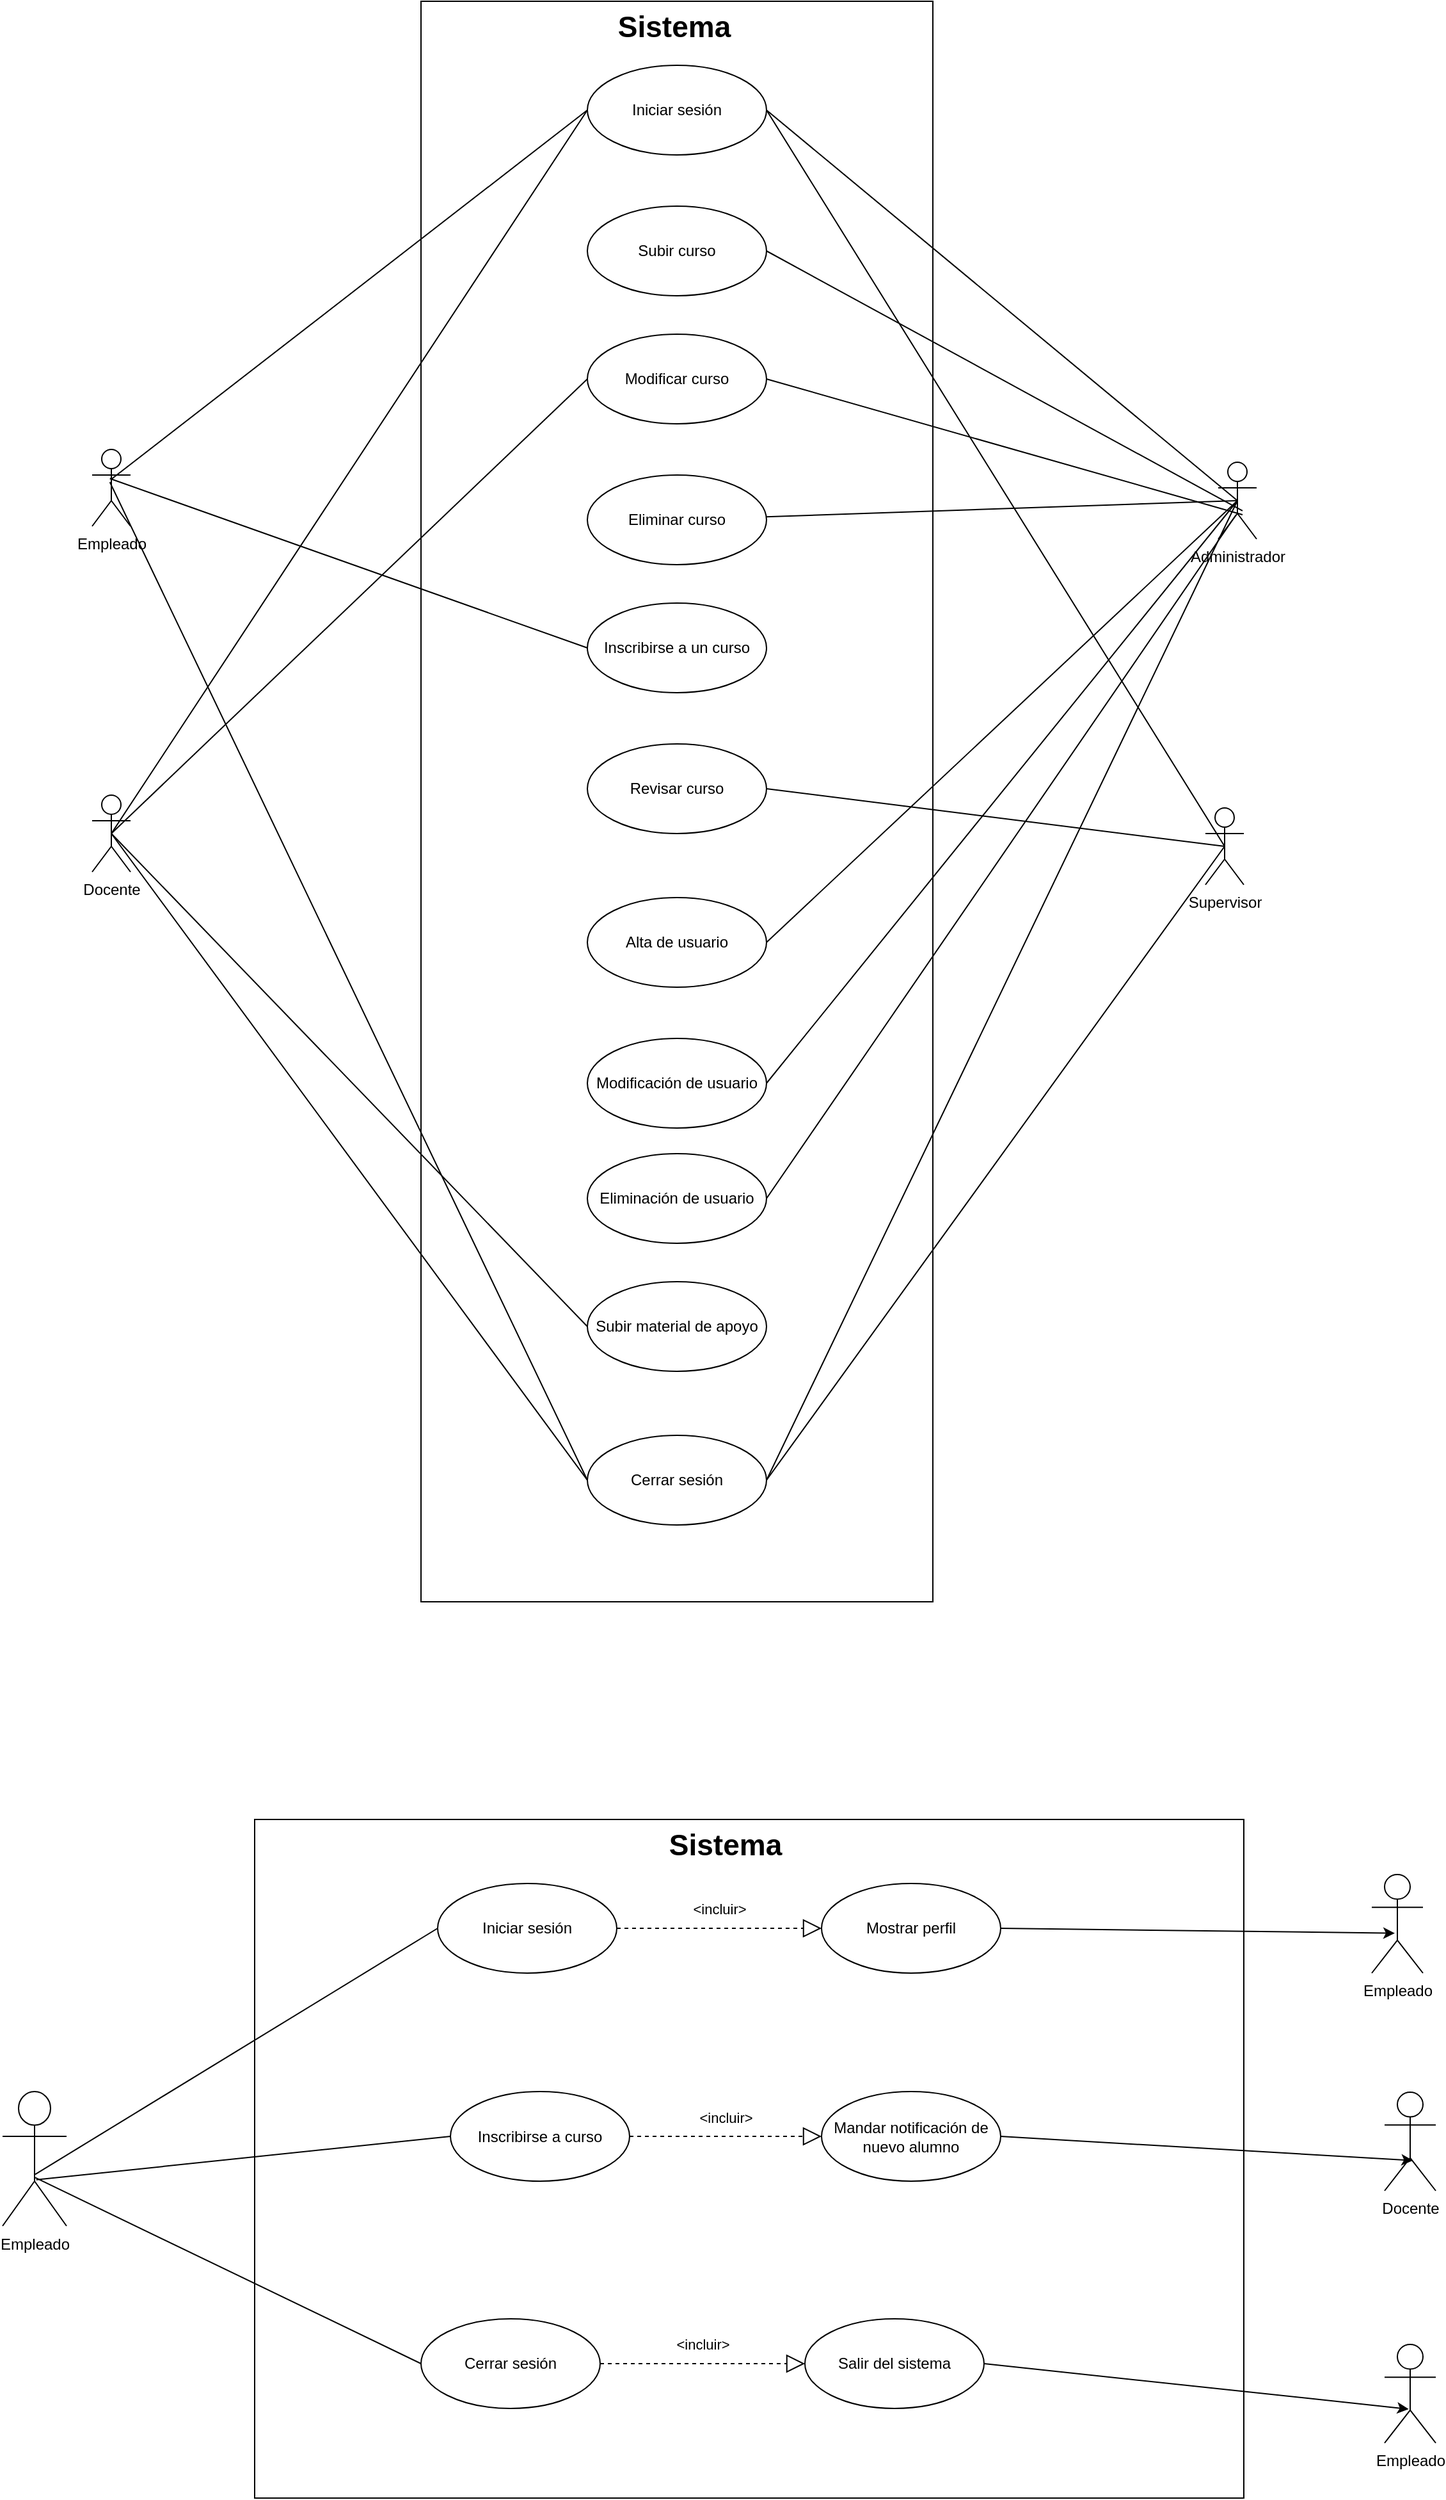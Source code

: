 <mxfile>
    <diagram id="5czNjOiXP6azcFGw8T6X" name="Página-1">
        <mxGraphModel dx="3194" dy="2286" grid="1" gridSize="10" guides="1" tooltips="1" connect="1" arrows="1" fold="1" page="1" pageScale="1" pageWidth="1654" pageHeight="800" math="0" shadow="0">
            <root>
                <mxCell id="0"/>
                <mxCell id="1" parent="0"/>
                <mxCell id="3" value="" style="html=1;align=center;" parent="1" vertex="1">
                    <mxGeometry x="627" y="80" width="400" height="1250" as="geometry"/>
                </mxCell>
                <mxCell id="2" value="Empleado" style="shape=umlActor;verticalLabelPosition=bottom;verticalAlign=top;html=1;" parent="1" vertex="1">
                    <mxGeometry x="370" y="430" width="30" height="60" as="geometry"/>
                </mxCell>
                <mxCell id="4" value="Iniciar sesión" style="ellipse;whiteSpace=wrap;html=1;" parent="1" vertex="1">
                    <mxGeometry x="757" y="130" width="140" height="70" as="geometry"/>
                </mxCell>
                <mxCell id="5" value="Cerrar sesión" style="ellipse;whiteSpace=wrap;html=1;" parent="1" vertex="1">
                    <mxGeometry x="757" y="1200" width="140" height="70" as="geometry"/>
                </mxCell>
                <mxCell id="6" value="Subir curso" style="ellipse;whiteSpace=wrap;html=1;" parent="1" vertex="1">
                    <mxGeometry x="757" y="240" width="140" height="70" as="geometry"/>
                </mxCell>
                <mxCell id="7" value="Eliminar curso" style="ellipse;whiteSpace=wrap;html=1;" parent="1" vertex="1">
                    <mxGeometry x="757" y="450" width="140" height="70" as="geometry"/>
                </mxCell>
                <mxCell id="8" value="Modificar curso" style="ellipse;whiteSpace=wrap;html=1;" parent="1" vertex="1">
                    <mxGeometry x="757" y="340" width="140" height="70" as="geometry"/>
                </mxCell>
                <mxCell id="9" value="Inscribirse a un curso" style="ellipse;whiteSpace=wrap;html=1;" parent="1" vertex="1">
                    <mxGeometry x="757" y="550" width="140" height="70" as="geometry"/>
                </mxCell>
                <mxCell id="10" value="Revisar curso" style="ellipse;whiteSpace=wrap;html=1;" parent="1" vertex="1">
                    <mxGeometry x="757" y="660" width="140" height="70" as="geometry"/>
                </mxCell>
                <mxCell id="15" value="Docente" style="shape=umlActor;verticalLabelPosition=bottom;verticalAlign=top;html=1;" parent="1" vertex="1">
                    <mxGeometry x="370" y="700" width="30" height="60" as="geometry"/>
                </mxCell>
                <mxCell id="16" value="Administrador" style="shape=umlActor;verticalLabelPosition=bottom;verticalAlign=top;html=1;" parent="1" vertex="1">
                    <mxGeometry x="1250" y="440" width="30" height="60" as="geometry"/>
                </mxCell>
                <mxCell id="17" value="Supervisor" style="shape=umlActor;verticalLabelPosition=bottom;verticalAlign=top;html=1;" parent="1" vertex="1">
                    <mxGeometry x="1240" y="710" width="30" height="60" as="geometry"/>
                </mxCell>
                <mxCell id="18" value="Alta de usuario" style="ellipse;whiteSpace=wrap;html=1;" parent="1" vertex="1">
                    <mxGeometry x="757" y="780" width="140" height="70" as="geometry"/>
                </mxCell>
                <mxCell id="19" value="Modificación de usuario" style="ellipse;whiteSpace=wrap;html=1;" parent="1" vertex="1">
                    <mxGeometry x="757" y="890" width="140" height="70" as="geometry"/>
                </mxCell>
                <mxCell id="20" value="Eliminación de usuario" style="ellipse;whiteSpace=wrap;html=1;" parent="1" vertex="1">
                    <mxGeometry x="757" y="980" width="140" height="70" as="geometry"/>
                </mxCell>
                <mxCell id="25" value="" style="endArrow=none;html=1;entryX=0;entryY=0.5;entryDx=0;entryDy=0;exitX=0.5;exitY=0.388;exitDx=0;exitDy=0;exitPerimeter=0;" parent="1" source="2" target="4" edge="1">
                    <mxGeometry width="50" height="50" relative="1" as="geometry">
                        <mxPoint x="450" y="350" as="sourcePoint"/>
                        <mxPoint x="500" y="300" as="targetPoint"/>
                    </mxGeometry>
                </mxCell>
                <mxCell id="26" value="" style="endArrow=none;html=1;exitX=0.462;exitY=0.426;exitDx=0;exitDy=0;exitPerimeter=0;entryX=0;entryY=0.5;entryDx=0;entryDy=0;" parent="1" source="2" target="5" edge="1">
                    <mxGeometry width="50" height="50" relative="1" as="geometry">
                        <mxPoint x="480" y="560" as="sourcePoint"/>
                        <mxPoint x="530" y="750" as="targetPoint"/>
                    </mxGeometry>
                </mxCell>
                <mxCell id="27" value="" style="endArrow=none;html=1;entryX=0;entryY=0.5;entryDx=0;entryDy=0;exitX=0.462;exitY=0.379;exitDx=0;exitDy=0;exitPerimeter=0;" parent="1" source="2" target="9" edge="1">
                    <mxGeometry width="50" height="50" relative="1" as="geometry">
                        <mxPoint x="390" y="460" as="sourcePoint"/>
                        <mxPoint x="540" y="430" as="targetPoint"/>
                    </mxGeometry>
                </mxCell>
                <mxCell id="28" value="" style="endArrow=none;html=1;exitX=0.5;exitY=0.5;exitDx=0;exitDy=0;exitPerimeter=0;entryX=1;entryY=0.5;entryDx=0;entryDy=0;" parent="1" source="16" target="4" edge="1">
                    <mxGeometry width="50" height="50" relative="1" as="geometry">
                        <mxPoint x="1120" y="330" as="sourcePoint"/>
                        <mxPoint x="1170" y="280" as="targetPoint"/>
                    </mxGeometry>
                </mxCell>
                <mxCell id="29" value="" style="endArrow=none;html=1;entryX=0.5;entryY=0.5;entryDx=0;entryDy=0;entryPerimeter=0;exitX=1;exitY=0.5;exitDx=0;exitDy=0;" parent="1" source="5" target="16" edge="1">
                    <mxGeometry width="50" height="50" relative="1" as="geometry">
                        <mxPoint x="1110" y="1050" as="sourcePoint"/>
                        <mxPoint x="1120" y="390" as="targetPoint"/>
                    </mxGeometry>
                </mxCell>
                <mxCell id="37" value="" style="endArrow=none;html=1;entryX=0.633;entryY=0.633;entryDx=0;entryDy=0;entryPerimeter=0;exitX=1;exitY=0.5;exitDx=0;exitDy=0;" parent="1" source="6" target="16" edge="1">
                    <mxGeometry width="50" height="50" relative="1" as="geometry">
                        <mxPoint x="1050" y="530" as="sourcePoint"/>
                        <mxPoint x="1100" y="480" as="targetPoint"/>
                    </mxGeometry>
                </mxCell>
                <mxCell id="38" value="" style="endArrow=none;html=1;entryX=0.5;entryY=0.5;entryDx=0;entryDy=0;entryPerimeter=0;" parent="1" source="7" target="16" edge="1">
                    <mxGeometry width="50" height="50" relative="1" as="geometry">
                        <mxPoint x="1060" y="580" as="sourcePoint"/>
                        <mxPoint x="1110" y="530" as="targetPoint"/>
                    </mxGeometry>
                </mxCell>
                <mxCell id="39" value="" style="endArrow=none;html=1;exitX=1;exitY=0.5;exitDx=0;exitDy=0;entryX=0.5;entryY=0.5;entryDx=0;entryDy=0;entryPerimeter=0;" parent="1" source="18" target="16" edge="1">
                    <mxGeometry width="50" height="50" relative="1" as="geometry">
                        <mxPoint x="1050" y="610" as="sourcePoint"/>
                        <mxPoint x="1178" y="470" as="targetPoint"/>
                    </mxGeometry>
                </mxCell>
                <mxCell id="40" value="" style="endArrow=none;html=1;entryX=0.5;entryY=0.5;entryDx=0;entryDy=0;entryPerimeter=0;exitX=1;exitY=0.5;exitDx=0;exitDy=0;" parent="1" source="19" target="16" edge="1">
                    <mxGeometry width="50" height="50" relative="1" as="geometry">
                        <mxPoint x="1040" y="600" as="sourcePoint"/>
                        <mxPoint x="1090" y="550" as="targetPoint"/>
                    </mxGeometry>
                </mxCell>
                <mxCell id="41" value="" style="endArrow=none;html=1;entryX=0.467;entryY=0.683;entryDx=0;entryDy=0;entryPerimeter=0;exitX=1;exitY=0.5;exitDx=0;exitDy=0;" parent="1" source="20" target="16" edge="1">
                    <mxGeometry width="50" height="50" relative="1" as="geometry">
                        <mxPoint x="1080" y="590" as="sourcePoint"/>
                        <mxPoint x="1130" y="540" as="targetPoint"/>
                    </mxGeometry>
                </mxCell>
                <mxCell id="42" value="" style="endArrow=none;html=1;entryX=0.5;entryY=0.5;entryDx=0;entryDy=0;entryPerimeter=0;exitX=1;exitY=0.5;exitDx=0;exitDy=0;" parent="1" source="10" target="17" edge="1">
                    <mxGeometry width="50" height="50" relative="1" as="geometry">
                        <mxPoint x="1140" y="810" as="sourcePoint"/>
                        <mxPoint x="1190" y="760" as="targetPoint"/>
                    </mxGeometry>
                </mxCell>
                <mxCell id="43" value="" style="endArrow=none;html=1;exitX=0.5;exitY=0.5;exitDx=0;exitDy=0;exitPerimeter=0;entryX=0;entryY=0.5;entryDx=0;entryDy=0;" parent="1" source="15" target="8" edge="1">
                    <mxGeometry width="50" height="50" relative="1" as="geometry">
                        <mxPoint x="420" y="750" as="sourcePoint"/>
                        <mxPoint x="470" y="700" as="targetPoint"/>
                    </mxGeometry>
                </mxCell>
                <mxCell id="44" value="" style="endArrow=none;html=1;exitX=0.5;exitY=0.5;exitDx=0;exitDy=0;exitPerimeter=0;entryX=0;entryY=0.5;entryDx=0;entryDy=0;" parent="1" source="15" target="4" edge="1">
                    <mxGeometry width="50" height="50" relative="1" as="geometry">
                        <mxPoint x="360" y="660" as="sourcePoint"/>
                        <mxPoint x="410" y="610" as="targetPoint"/>
                    </mxGeometry>
                </mxCell>
                <mxCell id="45" value="" style="endArrow=none;html=1;exitX=0.5;exitY=0.5;exitDx=0;exitDy=0;exitPerimeter=0;entryX=0;entryY=0.5;entryDx=0;entryDy=0;" parent="1" source="15" target="5" edge="1">
                    <mxGeometry width="50" height="50" relative="1" as="geometry">
                        <mxPoint x="460" y="870" as="sourcePoint"/>
                        <mxPoint x="510" y="820" as="targetPoint"/>
                    </mxGeometry>
                </mxCell>
                <mxCell id="46" value="" style="endArrow=none;html=1;entryX=0.5;entryY=0.5;entryDx=0;entryDy=0;entryPerimeter=0;exitX=1;exitY=0.5;exitDx=0;exitDy=0;" parent="1" source="4" target="17" edge="1">
                    <mxGeometry width="50" height="50" relative="1" as="geometry">
                        <mxPoint x="1160" y="840" as="sourcePoint"/>
                        <mxPoint x="1210" y="790" as="targetPoint"/>
                    </mxGeometry>
                </mxCell>
                <mxCell id="47" value="" style="endArrow=none;html=1;entryX=0.5;entryY=0.5;entryDx=0;entryDy=0;entryPerimeter=0;exitX=1;exitY=0.5;exitDx=0;exitDy=0;" parent="1" source="5" target="17" edge="1">
                    <mxGeometry width="50" height="50" relative="1" as="geometry">
                        <mxPoint x="1150" y="910" as="sourcePoint"/>
                        <mxPoint x="1200" y="860" as="targetPoint"/>
                    </mxGeometry>
                </mxCell>
                <mxCell id="48" value="" style="endArrow=none;html=1;entryX=0.633;entryY=0.683;entryDx=0;entryDy=0;entryPerimeter=0;exitX=1;exitY=0.5;exitDx=0;exitDy=0;" parent="1" source="8" target="16" edge="1">
                    <mxGeometry width="50" height="50" relative="1" as="geometry">
                        <mxPoint x="1090" y="470" as="sourcePoint"/>
                        <mxPoint x="1140" y="420" as="targetPoint"/>
                    </mxGeometry>
                </mxCell>
                <mxCell id="49" value="Subir material de apoyo" style="ellipse;whiteSpace=wrap;html=1;" parent="1" vertex="1">
                    <mxGeometry x="757" y="1080" width="140" height="70" as="geometry"/>
                </mxCell>
                <mxCell id="50" value="" style="endArrow=none;html=1;exitX=0.5;exitY=0.5;exitDx=0;exitDy=0;exitPerimeter=0;entryX=0;entryY=0.5;entryDx=0;entryDy=0;" parent="1" source="15" target="49" edge="1">
                    <mxGeometry width="50" height="50" relative="1" as="geometry">
                        <mxPoint x="450" y="800" as="sourcePoint"/>
                        <mxPoint x="510" y="800" as="targetPoint"/>
                    </mxGeometry>
                </mxCell>
                <mxCell id="51" value="" style="html=1;" vertex="1" parent="1">
                    <mxGeometry x="497" y="1500" width="773" height="530" as="geometry"/>
                </mxCell>
                <mxCell id="54" value="Iniciar sesión" style="ellipse;whiteSpace=wrap;html=1;" vertex="1" parent="1">
                    <mxGeometry x="640" y="1550" width="140" height="70" as="geometry"/>
                </mxCell>
                <mxCell id="55" value="Mostrar perfil" style="ellipse;whiteSpace=wrap;html=1;" vertex="1" parent="1">
                    <mxGeometry x="940" y="1550" width="140" height="70" as="geometry"/>
                </mxCell>
                <mxCell id="56" value="&amp;lt;incluir&amp;gt;" style="endArrow=block;dashed=1;endFill=0;endSize=12;html=1;entryX=0;entryY=0.5;entryDx=0;entryDy=0;exitX=1;exitY=0.5;exitDx=0;exitDy=0;" edge="1" parent="1" source="54" target="55">
                    <mxGeometry y="15" width="160" relative="1" as="geometry">
                        <mxPoint x="790" y="1610" as="sourcePoint"/>
                        <mxPoint x="950" y="1610" as="targetPoint"/>
                        <Array as="points">
                            <mxPoint x="860" y="1585"/>
                        </Array>
                        <mxPoint as="offset"/>
                    </mxGeometry>
                </mxCell>
                <mxCell id="61" value="Cerrar sesión" style="ellipse;whiteSpace=wrap;html=1;" vertex="1" parent="1">
                    <mxGeometry x="627" y="1890" width="140" height="70" as="geometry"/>
                </mxCell>
                <mxCell id="62" value="Salir del sistema" style="ellipse;whiteSpace=wrap;html=1;" vertex="1" parent="1">
                    <mxGeometry x="927" y="1890" width="140" height="70" as="geometry"/>
                </mxCell>
                <mxCell id="63" value="&amp;lt;incluir&amp;gt;" style="endArrow=block;dashed=1;endFill=0;endSize=12;html=1;entryX=0;entryY=0.5;entryDx=0;entryDy=0;exitX=1;exitY=0.5;exitDx=0;exitDy=0;" edge="1" parent="1" source="61" target="62">
                    <mxGeometry y="15" width="160" relative="1" as="geometry">
                        <mxPoint x="777" y="1950" as="sourcePoint"/>
                        <mxPoint x="937" y="1950" as="targetPoint"/>
                        <Array as="points">
                            <mxPoint x="847" y="1925"/>
                        </Array>
                        <mxPoint as="offset"/>
                    </mxGeometry>
                </mxCell>
                <mxCell id="64" value="Empleado" style="shape=umlActor;verticalLabelPosition=bottom;verticalAlign=top;html=1;" vertex="1" parent="1">
                    <mxGeometry x="300" y="1712.5" width="50" height="105" as="geometry"/>
                </mxCell>
                <mxCell id="67" value="" style="endArrow=none;html=1;exitX=0.51;exitY=0.616;exitDx=0;exitDy=0;exitPerimeter=0;entryX=0;entryY=0.5;entryDx=0;entryDy=0;" edge="1" parent="1" source="64" target="54">
                    <mxGeometry width="50" height="50" relative="1" as="geometry">
                        <mxPoint x="410" y="1770" as="sourcePoint"/>
                        <mxPoint x="460" y="1720" as="targetPoint"/>
                    </mxGeometry>
                </mxCell>
                <mxCell id="68" value="" style="endArrow=none;html=1;exitX=0.51;exitY=0.64;exitDx=0;exitDy=0;exitPerimeter=0;entryX=0;entryY=0.5;entryDx=0;entryDy=0;" edge="1" parent="1" source="64" target="61">
                    <mxGeometry width="50" height="50" relative="1" as="geometry">
                        <mxPoint x="335.5" y="1787.18" as="sourcePoint"/>
                        <mxPoint x="650" y="1595" as="targetPoint"/>
                    </mxGeometry>
                </mxCell>
                <mxCell id="69" value="Inscribirse a curso" style="ellipse;whiteSpace=wrap;html=1;" vertex="1" parent="1">
                    <mxGeometry x="650" y="1712.5" width="140" height="70" as="geometry"/>
                </mxCell>
                <mxCell id="70" value="" style="endArrow=none;html=1;exitX=0.527;exitY=0.656;exitDx=0;exitDy=0;exitPerimeter=0;entryX=0;entryY=0.5;entryDx=0;entryDy=0;" edge="1" parent="1" source="64" target="69">
                    <mxGeometry width="50" height="50" relative="1" as="geometry">
                        <mxPoint x="430" y="1800" as="sourcePoint"/>
                        <mxPoint x="480" y="1750" as="targetPoint"/>
                    </mxGeometry>
                </mxCell>
                <mxCell id="71" value="Mandar notificación de nuevo alumno" style="ellipse;whiteSpace=wrap;html=1;" vertex="1" parent="1">
                    <mxGeometry x="940" y="1712.5" width="140" height="70" as="geometry"/>
                </mxCell>
                <mxCell id="73" value="&amp;lt;incluir&amp;gt;" style="endArrow=block;dashed=1;endFill=0;endSize=12;html=1;entryX=0;entryY=0.5;entryDx=0;entryDy=0;exitX=1;exitY=0.5;exitDx=0;exitDy=0;" edge="1" parent="1" source="69" target="71">
                    <mxGeometry y="15" width="160" relative="1" as="geometry">
                        <mxPoint x="800.0" y="1800" as="sourcePoint"/>
                        <mxPoint x="960.0" y="1800" as="targetPoint"/>
                        <Array as="points"/>
                        <mxPoint as="offset"/>
                    </mxGeometry>
                </mxCell>
                <mxCell id="74" value="Docente" style="shape=umlActor;verticalLabelPosition=bottom;verticalAlign=top;html=1;" vertex="1" parent="1">
                    <mxGeometry x="1380" y="1713" width="40" height="77" as="geometry"/>
                </mxCell>
                <mxCell id="75" value="Empleado" style="shape=umlActor;verticalLabelPosition=bottom;verticalAlign=top;html=1;" vertex="1" parent="1">
                    <mxGeometry x="1370" y="1543" width="40" height="77" as="geometry"/>
                </mxCell>
                <mxCell id="76" value="Empleado" style="shape=umlActor;verticalLabelPosition=bottom;verticalAlign=top;html=1;" vertex="1" parent="1">
                    <mxGeometry x="1380" y="1910" width="40" height="77" as="geometry"/>
                </mxCell>
                <mxCell id="82" value="" style="endArrow=classic;html=1;exitX=1;exitY=0.5;exitDx=0;exitDy=0;entryX=0.45;entryY=0.595;entryDx=0;entryDy=0;entryPerimeter=0;" edge="1" parent="1" source="55" target="75">
                    <mxGeometry width="50" height="50" relative="1" as="geometry">
                        <mxPoint x="1200" y="1650" as="sourcePoint"/>
                        <mxPoint x="1250" y="1600" as="targetPoint"/>
                    </mxGeometry>
                </mxCell>
                <mxCell id="83" value="" style="endArrow=classic;html=1;exitX=1;exitY=0.5;exitDx=0;exitDy=0;entryX=0.554;entryY=0.693;entryDx=0;entryDy=0;entryPerimeter=0;" edge="1" parent="1" source="71" target="74">
                    <mxGeometry width="50" height="50" relative="1" as="geometry">
                        <mxPoint x="1090.0" y="1760" as="sourcePoint"/>
                        <mxPoint x="1360" y="1764" as="targetPoint"/>
                    </mxGeometry>
                </mxCell>
                <mxCell id="84" value="" style="endArrow=classic;html=1;exitX=1;exitY=0.5;exitDx=0;exitDy=0;entryX=0.471;entryY=0.656;entryDx=0;entryDy=0;entryPerimeter=0;" edge="1" parent="1" source="62" target="76">
                    <mxGeometry width="50" height="50" relative="1" as="geometry">
                        <mxPoint x="1080.0" y="1940" as="sourcePoint"/>
                        <mxPoint x="1388" y="1943.815" as="targetPoint"/>
                    </mxGeometry>
                </mxCell>
                <mxCell id="85" value="&lt;font style=&quot;font-size: 23px&quot;&gt;Sistema&lt;/font&gt;" style="text;html=1;strokeColor=none;fillColor=none;align=center;verticalAlign=middle;whiteSpace=wrap;rounded=0;fontStyle=1" vertex="1" parent="1">
                    <mxGeometry x="790" y="90" width="70" height="20" as="geometry"/>
                </mxCell>
                <mxCell id="86" value="&lt;font style=&quot;font-size: 23px&quot;&gt;Sistema&lt;/font&gt;" style="text;html=1;strokeColor=none;fillColor=none;align=center;verticalAlign=middle;whiteSpace=wrap;rounded=0;fontStyle=1" vertex="1" parent="1">
                    <mxGeometry x="830" y="1510" width="70" height="20" as="geometry"/>
                </mxCell>
            </root>
        </mxGraphModel>
    </diagram>
</mxfile>